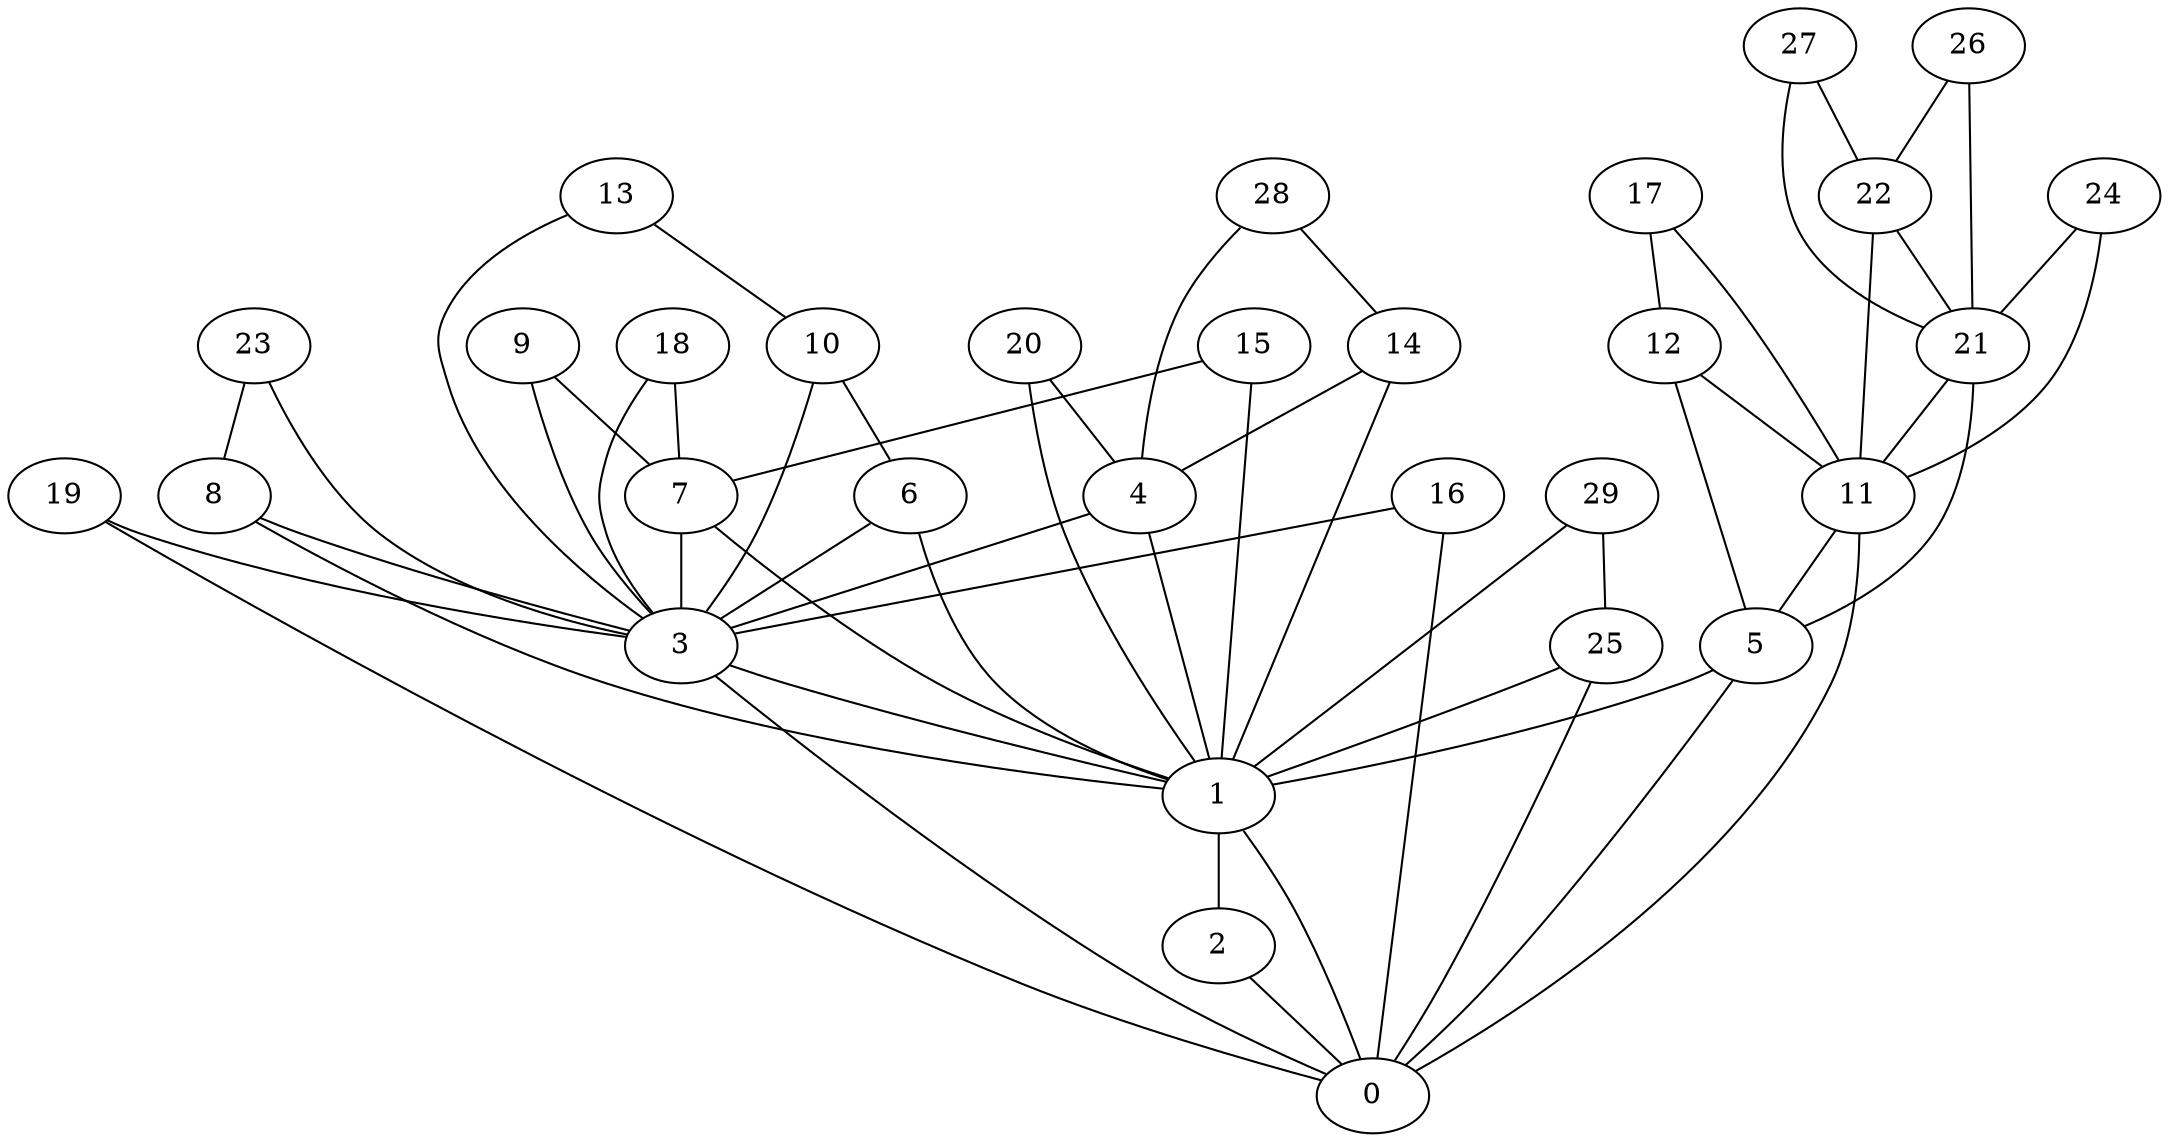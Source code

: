 graph{
3 -- 1;
10 -- 3;
17 -- 11;
24 -- 11;
7 -- 3;
14 -- 4;
21 -- 11;
28 -- 14;
7 -- 1;
4 -- 3;
11 -- 5;
14 -- 1;
18 -- 7;
21 -- 5;
25 -- 0;
28 -- 4;
4 -- 1;
11 -- 0;
18 -- 3;
25 -- 1;
8 -- 3;
15 -- 7;
22 -- 21;
29 -- 25;
3 -- 0;
5 -- 0;
8 -- 1;
12 -- 11;
15 -- 1;
0 -- 1;
19 -- 3;
22 -- 11;
26 -- 22;
29 -- 1;
17 -- 12;
5 -- 1;
12 -- 5;
19 -- 0;
26 -- 21;
1 -- 2;
9 -- 7;
16 -- 3;
23 -- 8;
24 -- 21;
2 -- 0;
6 -- 3;
9 -- 3;
13 -- 10;
16 -- 0;
20 -- 4;
23 -- 3;
27 -- 22;
6 -- 1;
13 -- 3;
20 -- 1;
27 -- 21;
10 -- 6;
}

